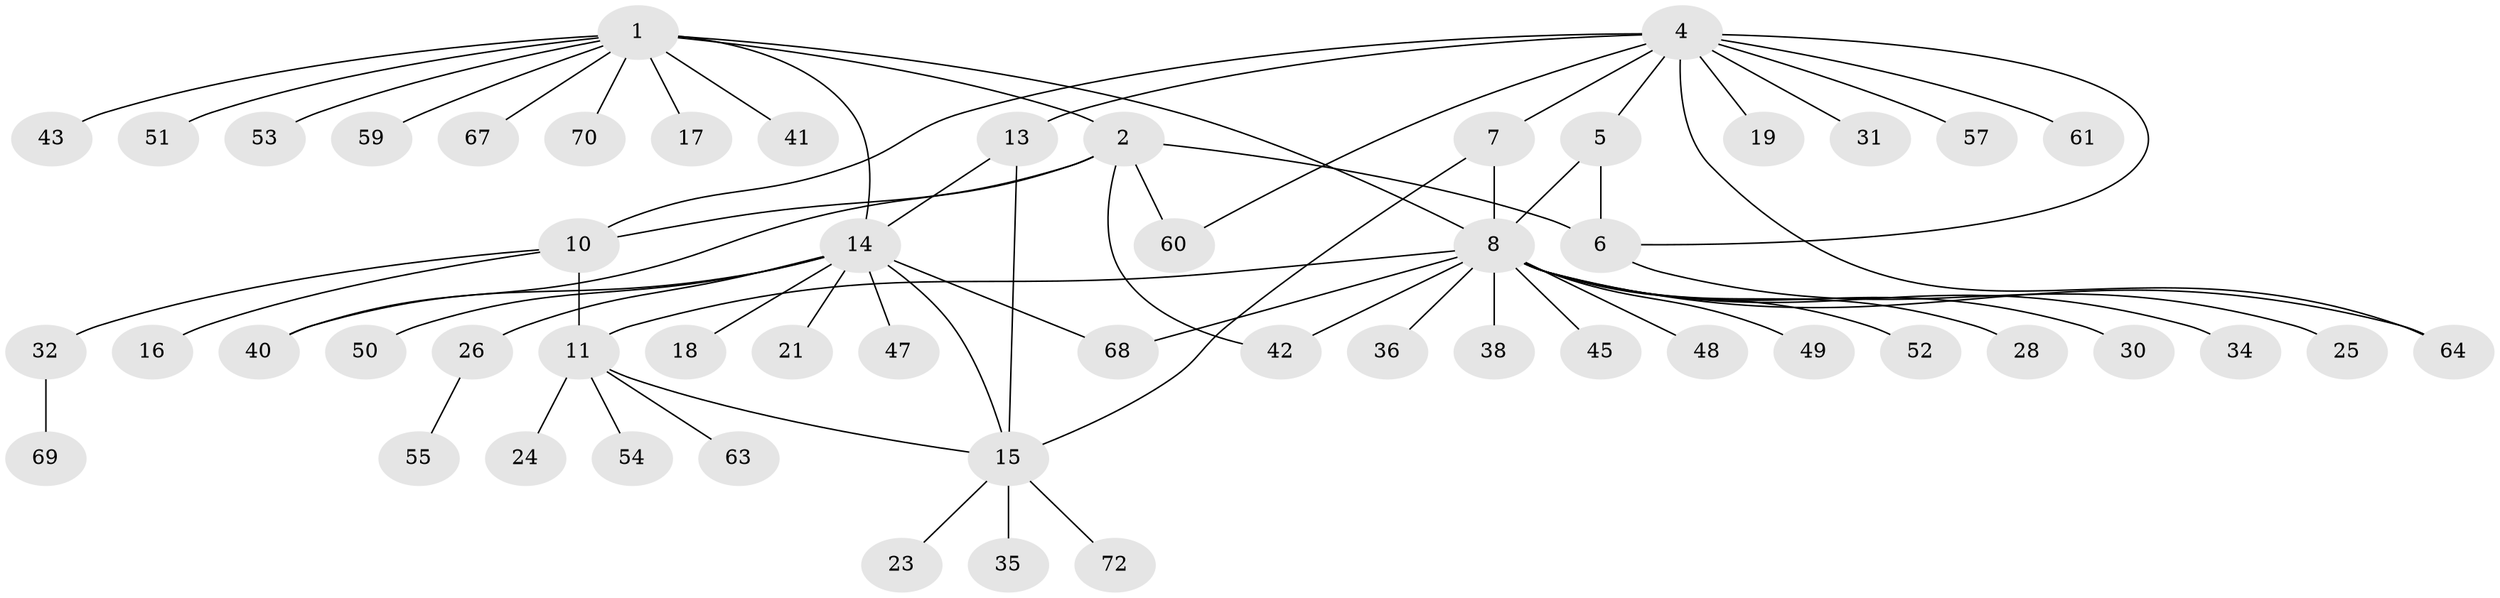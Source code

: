 // original degree distribution, {10: 0.0273972602739726, 4: 0.0684931506849315, 5: 0.0410958904109589, 3: 0.0684931506849315, 15: 0.0136986301369863, 7: 0.0136986301369863, 11: 0.0136986301369863, 8: 0.0136986301369863, 1: 0.5616438356164384, 2: 0.1780821917808219}
// Generated by graph-tools (version 1.1) at 2025/11/02/27/25 16:11:32]
// undirected, 54 vertices, 67 edges
graph export_dot {
graph [start="1"]
  node [color=gray90,style=filled];
  1 [super="+20"];
  2 [super="+3"];
  4 [super="+29"];
  5;
  6 [super="+56"];
  7 [super="+22"];
  8 [super="+9"];
  10 [super="+44"];
  11 [super="+12"];
  13;
  14 [super="+58"];
  15 [super="+39"];
  16;
  17;
  18;
  19 [super="+46"];
  21;
  23 [super="+27"];
  24;
  25 [super="+33"];
  26 [super="+71"];
  28;
  30;
  31;
  32 [super="+37"];
  34;
  35;
  36;
  38;
  40;
  41;
  42;
  43;
  45;
  47;
  48;
  49 [super="+66"];
  50;
  51;
  52 [super="+65"];
  53;
  54;
  55 [super="+62"];
  57;
  59;
  60;
  61;
  63;
  64;
  67 [super="+73"];
  68;
  69;
  70;
  72;
  1 -- 2 [weight=2];
  1 -- 8;
  1 -- 14;
  1 -- 17;
  1 -- 41;
  1 -- 43;
  1 -- 67;
  1 -- 70;
  1 -- 59;
  1 -- 53;
  1 -- 51;
  2 -- 6;
  2 -- 42;
  2 -- 40;
  2 -- 10;
  2 -- 60;
  4 -- 5;
  4 -- 6;
  4 -- 10;
  4 -- 13;
  4 -- 19;
  4 -- 31;
  4 -- 60;
  4 -- 61;
  4 -- 64;
  4 -- 57;
  4 -- 7;
  5 -- 6;
  5 -- 8;
  6 -- 25;
  7 -- 8 [weight=2];
  7 -- 15;
  8 -- 30;
  8 -- 34;
  8 -- 36;
  8 -- 38;
  8 -- 42;
  8 -- 45;
  8 -- 49;
  8 -- 52;
  8 -- 64;
  8 -- 68;
  8 -- 48;
  8 -- 28;
  8 -- 11;
  10 -- 11 [weight=2];
  10 -- 16;
  10 -- 32;
  11 -- 54;
  11 -- 63;
  11 -- 24;
  11 -- 15;
  13 -- 14;
  13 -- 15;
  14 -- 15;
  14 -- 18;
  14 -- 21;
  14 -- 26;
  14 -- 40;
  14 -- 47;
  14 -- 50;
  14 -- 68;
  15 -- 23;
  15 -- 35;
  15 -- 72;
  26 -- 55;
  32 -- 69;
}
